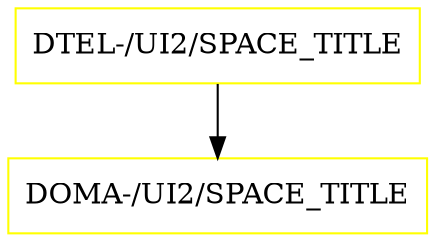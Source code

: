 digraph G {
  "DTEL-/UI2/SPACE_TITLE" [shape=box,color=yellow];
  "DOMA-/UI2/SPACE_TITLE" [shape=box,color=yellow,URL="./DOMA_%23UI2%23SPACE_TITLE.html"];
  "DTEL-/UI2/SPACE_TITLE" -> "DOMA-/UI2/SPACE_TITLE";
}
